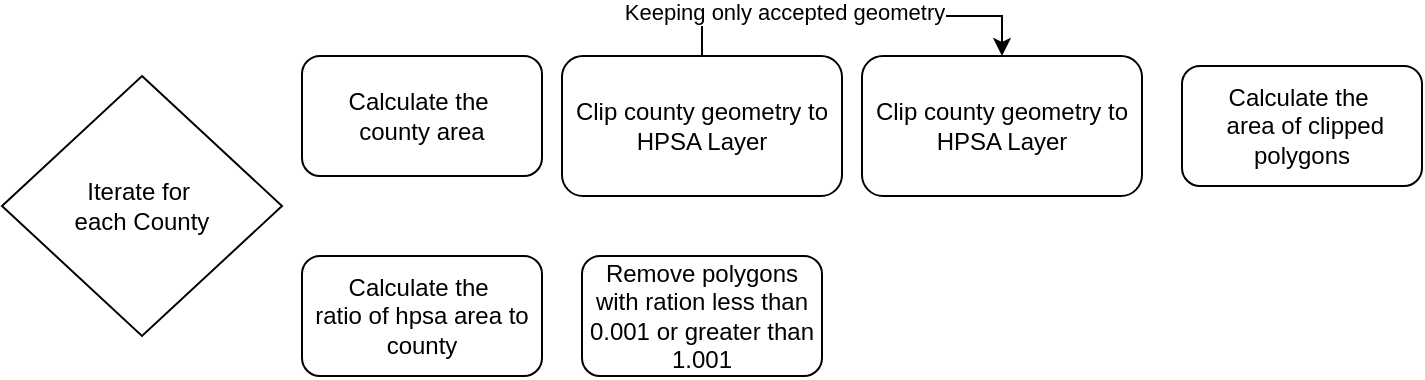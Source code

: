 <mxfile version="24.7.16">
  <diagram name="Page-1" id="rRAnHk6X2ZbRFvGK7BwC">
    <mxGraphModel dx="505" dy="496" grid="1" gridSize="10" guides="1" tooltips="1" connect="1" arrows="1" fold="1" page="1" pageScale="1" pageWidth="850" pageHeight="1100" math="0" shadow="0">
      <root>
        <mxCell id="0" />
        <mxCell id="1" parent="0" />
        <mxCell id="XxHGtYk1Bex2pzqUaoSB-2" value="Calculate the&amp;nbsp;&lt;br&gt;&lt;div&gt;&lt;span style=&quot;color: rgba(0, 0, 0, 0); font-family: monospace; font-size: 0px; text-align: start; text-wrap: nowrap; background-color: initial;&quot;&gt;%3CmxGraphModel%3E%3Croot%3E%3CmxCell%20id%3D%220%22%2F%3E%3CmxCell%20id%3D%221%22%20parent%3D%220%22%2F%3E%3CUserObject%20label%3D%22import%20numpy%20as%20np%26%2310%3BacceptedGeometries%3D%5B&#39;Polygon&#39;%2C&#39;MultiPolygon&#39;%2C&#39;GeometryCollection&#39;%5D%20%23sometimes%20the%20clip%20function%20provided%20a%20wierd%20output%20like%20point%20data%20or%20line%26%2310%3B%26%2310%3B%26%2310%3BnoHpsa%3D0%26%2310%3BfullCoverage%3D0%26%2310%3BpartialOne%3D0%26%2310%3Bseveral%3D0%26%2310%3B%26%2310%3B%26%2310%3B%23Process%20takes%20one%20county%20at%20the%20time%2C%20clips%20it%2C%20chooses%20only%20polygon%20related%20geometry%2C%20calculates%20area%20for%20regions%20that%20have%20the%20same%20FIPS%20as%20the%20county.%26%2310%3B%23Prior%20to%20assigning%20scores%2C%20we%20filter%20out%20regions%20that%20are%20very%20small%2C%20or%20those%20that%20a%20proportion%20highier%20than%20the%20county.%C2%A0%26%2310%3B%23%20and%20assign%20score%26%2310%3Bfor%20GEOID%20in%20counties%5B&#39;GEOID&#39;%5D.unique()%3A%26%2310%3B%C2%A0%20%C2%A0%20tcounty%20%3D%20counties.loc%5Bcounties%5B&#39;GEOID&#39;%5D%20%3D%3D%20GEOID%5D%26%2310%3B%C2%A0%20%C2%A0%20CountyArea%20%3D%20(tcounty%5B&#39;geometry&#39;%5D.area%2F%2010**6).values%5B0%5D%20%23square%20kilometers%C2%A0%26%2310%3B%C2%A0%20%C2%A0%20cfips%3Dtcounty%5B&#39;STATEFP&#39;%5D.values%5B0%5D%23State%20FIPS%20to%20filter%20HPSA%20regions%20to%20the%20same%20state%C2%A0%26%2310%3B%C2%A0%20%C2%A0%20%23counties%5B%26quot%3Barea%26quot%3B%5D%20%3D%20counties%5B&#39;geometry&#39;%5D.area%2F%2010**6%20%23square%20kilometers%26%2310%3B%C2%A0%20%C2%A0%C2%A0%26%2310%3B%C2%A0%20%C2%A0%20t%20%3D%20gpd.clip(hpsa%2Ctcounty)%26%2310%3B%C2%A0%20%C2%A0%20t%20%3D%20t.loc%5Bt.geometry.type.isin(acceptedGeometries)%5D.copy()%26%2310%3B%C2%A0%20%C2%A0%20t%3Dt%5B(t%5B&#39;PriStFips&#39;%5D%3D%3Dcfips)%5D%26%2310%3B%C2%A0%20%C2%A0%20t%5B&#39;area&#39;%5D%3Dt%5B&#39;geometry&#39;%5D.area%2F%2010**6%26%2310%3B%C2%A0%20%C2%A0%C2%A0%26%2310%3B%C2%A0%20%C2%A0%20%23%20Filter%20out%20polygons%20that%20are%20too%20small%20or%20too%20large%26%2310%3B%C2%A0%20%C2%A0%20t%5B&#39;hpsaArea&#39;%5D%20%3D%20(t%5B&#39;area&#39;%5D%20%2F%20CountyArea)%26%2310%3B%C2%A0%20%C2%A0%20t%20%3D%20t%5B(t%5B&#39;area&#39;%5D%20%26gt%3B0.001)%5D%26%2310%3B%C2%A0%20%C2%A0%20t%20%3D%20t%5B(t%5B&#39;hpsaArea&#39;%5D%20%26lt%3B1.001)%5D%26%2310%3B%C2%A0%20%C2%A0%20t%20%3D%20t%5B(t%5B&#39;hpsaArea&#39;%5D%20%26gt%3B0.001)%5D%26%2310%3B%C2%A0%20%C2%A0%20%C2%A0%20%C2%A0%20%C2%A0%C2%A0%26%2310%3B%C2%A0%20%C2%A0%20%23Loop%20that%20assigns%20values%C2%A0%20%C2%A0%26%2310%3B%C2%A0%20%C2%A0%20if%20len(t)%20%3D%3D%200%3A%20%23%20When%20there%20are%20no%20regions%2C%20assign%200%26%2310%3B%C2%A0%20%C2%A0%20%C2%A0%20%C2%A0%20counties.loc%5Bcounties%5B&#39;GEOID&#39;%5D%20%3D%3D%20GEOID%2C%20&#39;HpsScore&#39;%5D%20%3D%200%26%2310%3B%C2%A0%20%C2%A0%20%C2%A0%20%C2%A0%20noHpsa%3DnoHpsa%2B1%26%2310%3B%C2%A0%20%C2%A0%20elif%20len(t)%20%3D%3D%201%20and%20(t%5B&#39;area&#39;%5D%20%2F%20CountyArea).values%5B0%5D%20%26gt%3B0.97%3A%20%23%20When%20the%20length%20is%201%2C%20and%20the%20propotion%20of%20the%20county%20covered%20by%20the%20region%20is%20greater%20than%200.97%2C%20assign%20HPSA%20score%20to%20all%20county%26%2310%3B%C2%A0%20%C2%A0%20%C2%A0%20%C2%A0%20counties.loc%5Bcounties%5B&#39;GEOID&#39;%5D%20%3D%3D%20GEOID%2C%20&#39;HpsScore&#39;%5D%20%3D%20t%5B&#39;HpsScore&#39;%5D.values%5B0%5D%26%2310%3B%C2%A0%20%C2%A0%20%C2%A0%20%C2%A0%20fullCoverage%3DfullCoverage%2B1%26%2310%3B%C2%A0%20%C2%A0%20elif%20len(t)%20%3D%3D%201%20and%20(t%5B&#39;area&#39;%5D%20%2F%20CountyArea).values%5B0%5D%20%26lt%3B%200.97%3A%20%23%20When%20the%20length%20is%201%2C%20and%20the%20propotion%20of%20the%20county%20covered%20by%20the%20region%20is%20less%20than%200.97%2C%20weigh%20the%20HpsScore%20for%20county%20area%20covered%26%2310%3B%C2%A0%20%C2%A0%20%C2%A0%20%C2%A0%20weighted_score%20%3D%20(t%5B&#39;area&#39;%5D%20%2F%20CountyArea%20*%20t%5B&#39;HpsScore&#39;%5D).values%5B0%5D%26%2310%3B%C2%A0%20%C2%A0%20%C2%A0%20%C2%A0%20counties.loc%5Bcounties%5B&#39;GEOID&#39;%5D%20%3D%3D%20GEOID%2C%20&#39;HpsScore&#39;%5D%20%3D%20int(round(weighted_score))%23%20output%20in%20integer%26%2310%3B%C2%A0%20%C2%A0%20%C2%A0%20%C2%A0%20partialOne%3DpartialOne%2B1%26%2310%3B%C2%A0%20%C2%A0%20elif%20len(t)%20%26gt%3B%201%3A%26%2310%3B%C2%A0%20%C2%A0%20%C2%A0%20%C2%A0%20%23%20When%20the%20length%20is%20greater%20than%201%2C%20weigh%20the%20HpsScore%20for%20county%20area%20covered%20and%20sum%20it%20for%20all%20counties%26%2310%3B%C2%A0%20%C2%A0%20%C2%A0%20%C2%A0%20weighted_score_sum%20%3D%20((t%5B&#39;area&#39;%5D%20%2F%20CountyArea)%20*%20t%5B&#39;HpsScore&#39;%5D).sum()%26%2310%3B%C2%A0%20%C2%A0%20%C2%A0%20%C2%A0%20final_score%20%3D%20int(round(weighted_score_sum))%26%2310%3B%C2%A0%20%C2%A0%20%C2%A0%20%C2%A0%20counties.loc%5Bcounties%5B&#39;GEOID&#39;%5D%20%3D%3D%20GEOID%2C%20&#39;HpsScore&#39;%5D%20%3D%20min(final_score%2C%2023)%23set%20the%20max%20possible%20score%20as%2023%C2%A0%26%2310%3B%C2%A0%20%C2%A0%20%C2%A0%20%C2%A0%20several%3Dseveral%2B1%26%2310%3B%26%2310%3B%26%2310%3Bprint(&#39;Done%20Processing%20Data&#39;)%26%2310%3B%26%2310%3B%26%2310%3Bprint(f&#39;%20Counties%20with%20no%20HPSA%20%7BnoHpsa%7D&#39;)%26%2310%3Bprint(f&#39;%20Counties%20with%20full%20Coverage%20%7BfullCoverage%7D&#39;)%26%2310%3Bprint(f&#39;%20Counties%20with%20partial%20coverage%20%7BpartialOne%7D&#39;)%26%2310%3Bprint(f&#39;%20Counties%20with%20several%20regions%20%7Bseveral%7D&#39;)%26%2310%3B%26%2310%3B%26%2310%3Bprint(counties%5B&#39;HpsScore&#39;%5D.describe())%22%20link%3D%22import%20numpy%20as%20np%26%2310%3BacceptedGeometries%3D%5B&#39;Polygon&#39;%2C&#39;MultiPolygon&#39;%2C&#39;GeometryCollection&#39;%5D%20%23sometimes%20the%20clip%20function%20provided%20a%20wierd%20output%20like%20point%20data%20or%20line%26%2310%3B%26%2310%3B%26%2310%3BnoHpsa%3D0%26%2310%3BfullCoverage%3D0%26%2310%3BpartialOne%3D0%26%2310%3Bseveral%3D0%26%2310%3B%26%2310%3B%26%2310%3B%23Process%20takes%20one%20county%20at%20the%20time%2C%20clips%20it%2C%20chooses%20only%20polygon%20related%20geometry%2C%20calculates%20area%20for%20regions%20that%20have%20the%20same%20FIPS%20as%20the%20county.%26%2310%3B%23Prior%20to%20assigning%20scores%2C%20we%20filter%20out%20regions%20that%20are%20very%20small%2C%20or%20those%20that%20a%20proportion%20highier%20than%20the%20county.%C2%A0%26%2310%3B%23%20and%20assign%20score%26%2310%3Bfor%20GEOID%20in%20counties%5B&#39;GEOID&#39;%5D.unique()%3A%26%2310%3B%C2%A0%20%C2%A0%20tcounty%20%3D%20counties.loc%5Bcounties%5B&#39;GEOID&#39;%5D%20%3D%3D%20GEOID%5D%26%2310%3B%C2%A0%20%C2%A0%20CountyArea%20%3D%20(tcounty%5B&#39;geometry&#39;%5D.area%2F%2010**6).values%5B0%5D%20%23square%20kilometers%C2%A0%26%2310%3B%C2%A0%20%C2%A0%20cfips%3Dtcounty%5B&#39;STATEFP&#39;%5D.values%5B0%5D%23State%20FIPS%20to%20filter%20HPSA%20regions%20to%20the%20same%20state%C2%A0%26%2310%3B%C2%A0%20%C2%A0%20%23counties%5B%26quot%3Barea%26quot%3B%5D%20%3D%20counties%5B&#39;geometry&#39;%5D.area%2F%2010**6%20%23square%20kilometers%26%2310%3B%C2%A0%20%C2%A0%C2%A0%26%2310%3B%C2%A0%20%C2%A0%20t%20%3D%20gpd.clip(hpsa%2Ctcounty)%26%2310%3B%C2%A0%20%C2%A0%20t%20%3D%20t.loc%5Bt.geometry.type.isin(acceptedGeometries)%5D.copy()%26%2310%3B%C2%A0%20%C2%A0%20t%3Dt%5B(t%5B&#39;PriStFips&#39;%5D%3D%3Dcfips)%5D%26%2310%3B%C2%A0%20%C2%A0%20t%5B&#39;area&#39;%5D%3Dt%5B&#39;geometry&#39;%5D.area%2F%2010**6%26%2310%3B%C2%A0%20%C2%A0%C2%A0%26%2310%3B%C2%A0%20%C2%A0%20%23%20Filter%20out%20polygons%20that%20are%20too%20small%20or%20too%20large%26%2310%3B%C2%A0%20%C2%A0%20t%5B&#39;hpsaArea&#39;%5D%20%3D%20(t%5B&#39;area&#39;%5D%20%2F%20CountyArea)%26%2310%3B%C2%A0%20%C2%A0%20t%20%3D%20t%5B(t%5B&#39;area&#39;%5D%20%26gt%3B0.001)%5D%26%2310%3B%C2%A0%20%C2%A0%20t%20%3D%20t%5B(t%5B&#39;hpsaArea&#39;%5D%20%26lt%3B1.001)%5D%26%2310%3B%C2%A0%20%C2%A0%20t%20%3D%20t%5B(t%5B&#39;hpsaArea&#39;%5D%20%26gt%3B0.001)%5D%26%2310%3B%C2%A0%20%C2%A0%20%C2%A0%20%C2%A0%20%C2%A0%C2%A0%26%2310%3B%C2%A0%20%C2%A0%20%23Loop%20that%20assigns%20values%C2%A0%20%C2%A0%26%2310%3B%C2%A0%20%C2%A0%20if%20len(t)%20%3D%3D%200%3A%20%23%20When%20there%20are%20no%20regions%2C%20assign%200%26%2310%3B%C2%A0%20%C2%A0%20%C2%A0%20%C2%A0%20counties.loc%5Bcounties%5B&#39;GEOID&#39;%5D%20%3D%3D%20GEOID%2C%20&#39;HpsScore&#39;%5D%20%3D%200%26%2310%3B%C2%A0%20%C2%A0%20%C2%A0%20%C2%A0%20noHpsa%3DnoHpsa%2B1%26%2310%3B%C2%A0%20%C2%A0%20elif%20len(t)%20%3D%3D%201%20and%20(t%5B&#39;area&#39;%5D%20%2F%20CountyArea).values%5B0%5D%20%26gt%3B0.97%3A%20%23%20When%20the%20length%20is%201%2C%20and%20the%20propotion%20of%20the%20county%20covered%20by%20the%20region%20is%20greater%20than%200.97%2C%20assign%20HPSA%20score%20to%20all%20county%26%2310%3B%C2%A0%20%C2%A0%20%C2%A0%20%C2%A0%20counties.loc%5Bcounties%5B&#39;GEOID&#39;%5D%20%3D%3D%20GEOID%2C%20&#39;HpsScore&#39;%5D%20%3D%20t%5B&#39;HpsScore&#39;%5D.values%5B0%5D%26%2310%3B%C2%A0%20%C2%A0%20%C2%A0%20%C2%A0%20fullCoverage%3DfullCoverage%2B1%26%2310%3B%C2%A0%20%C2%A0%20elif%20len(t)%20%3D%3D%201%20and%20(t%5B&#39;area&#39;%5D%20%2F%20CountyArea).values%5B0%5D%20%26lt%3B%200.97%3A%20%23%20When%20the%20length%20is%201%2C%20and%20the%20propotion%20of%20the%20county%20covered%20by%20the%20region%20is%20less%20than%200.97%2C%20weigh%20the%20HpsScore%20for%20county%20area%20covered%26%2310%3B%C2%A0%20%C2%A0%20%C2%A0%20%C2%A0%20weighted_score%20%3D%20(t%5B&#39;area&#39;%5D%20%2F%20CountyArea%20*%20t%5B&#39;HpsScore&#39;%5D).values%5B0%5D%26%2310%3B%C2%A0%20%C2%A0%20%C2%A0%20%C2%A0%20counties.loc%5Bcounties%5B&#39;GEOID&#39;%5D%20%3D%3D%20GEOID%2C%20&#39;HpsScore&#39;%5D%20%3D%20int(round(weighted_score))%23%20output%20in%20integer%26%2310%3B%C2%A0%20%C2%A0%20%C2%A0%20%C2%A0%20partialOne%3DpartialOne%2B1%26%2310%3B%C2%A0%20%C2%A0%20elif%20len(t)%20%26gt%3B%201%3A%26%2310%3B%C2%A0%20%C2%A0%20%C2%A0%20%C2%A0%20%23%20When%20the%20length%20is%20greater%20than%201%2C%20weigh%20the%20HpsScore%20for%20county%20area%20covered%20and%20sum%20it%20for%20all%20counties%26%2310%3B%C2%A0%20%C2%A0%20%C2%A0%20%C2%A0%20weighted_score_sum%20%3D%20((t%5B&#39;area&#39;%5D%20%2F%20CountyArea)%20*%20t%5B&#39;HpsScore&#39;%5D).sum()%26%2310%3B%C2%A0%20%C2%A0%20%C2%A0%20%C2%A0%20final_score%20%3D%20int(round(weighted_score_sum))%26%2310%3B%C2%A0%20%C2%A0%20%C2%A0%20%C2%A0%20counties.loc%5Bcounties%5B&#39;GEOID&#39;%5D%20%3D%3D%20GEOID%2C%20&#39;HpsScore&#39;%5D%20%3D%20min(final_score%2C%2023)%23set%20the%20max%20possible%20score%20as%2023%C2%A0%26%2310%3B%C2%A0%20%C2%A0%20%C2%A0%20%C2%A0%20several%3Dseveral%2B1%26%2310%3B%26%2310%3B%26%2310%3Bprint(&#39;Done%20Processing%20Data&#39;)%26%2310%3B%26%2310%3B%26%2310%3Bprint(f&#39;%20Counties%20with%20no%20HPSA%20%7BnoHpsa%7D&#39;)%26%2310%3Bprint(f&#39;%20Counties%20with%20full%20Coverage%20%7BfullCoverage%7D&#39;)%26%2310%3Bprint(f&#39;%20Counties%20with%20partial%20coverage%20%7BpartialOne%7D&#39;)%26%2310%3Bprint(f&#39;%20Counties%20with%20several%20regions%20%7Bseveral%7D&#39;)%26%2310%3B%26%2310%3B%26%2310%3Bprint(counties%5B&#39;HpsScore&#39;%5D.describe())%22%20id%3D%222%22%3E%3CmxCell%20style%3D%22text%3BwhiteSpace%3Dwrap%3B%22%20vertex%3D%221%22%20parent%3D%221%22%3E%3CmxGeometry%20x%3D%2210%22%20y%3D%2270%22%20width%3D%22560%22%20height%3D%221020%22%20as%3D%22geometry%22%2F%3E%3C%2FmxCell%3E%3C%2FUserObject%3E%3C%2Froot%3E%3C%2FmxGraphModel%3E&lt;/span&gt;county area&lt;/div&gt;" style="rounded=1;whiteSpace=wrap;html=1;" vertex="1" parent="1">
          <mxGeometry x="190" y="570" width="120" height="60" as="geometry" />
        </mxCell>
        <mxCell id="XxHGtYk1Bex2pzqUaoSB-3" value="Iterate for&amp;nbsp;&lt;div&gt;each County&lt;/div&gt;" style="rhombus;whiteSpace=wrap;html=1;" vertex="1" parent="1">
          <mxGeometry x="40" y="580" width="140" height="130" as="geometry" />
        </mxCell>
        <mxCell id="XxHGtYk1Bex2pzqUaoSB-6" style="edgeStyle=orthogonalEdgeStyle;rounded=0;orthogonalLoop=1;jettySize=auto;html=1;exitX=0.5;exitY=0;exitDx=0;exitDy=0;entryX=0.5;entryY=0;entryDx=0;entryDy=0;" edge="1" parent="1" source="XxHGtYk1Bex2pzqUaoSB-4" target="XxHGtYk1Bex2pzqUaoSB-5">
          <mxGeometry relative="1" as="geometry" />
        </mxCell>
        <mxCell id="XxHGtYk1Bex2pzqUaoSB-7" value="Keeping only accepted geometry" style="edgeLabel;html=1;align=center;verticalAlign=middle;resizable=0;points=[];" vertex="1" connectable="0" parent="XxHGtYk1Bex2pzqUaoSB-6">
          <mxGeometry x="-0.358" y="2" relative="1" as="geometry">
            <mxPoint as="offset" />
          </mxGeometry>
        </mxCell>
        <mxCell id="XxHGtYk1Bex2pzqUaoSB-4" value="Clip county geometry to HPSA Layer" style="rounded=1;whiteSpace=wrap;html=1;" vertex="1" parent="1">
          <mxGeometry x="320" y="570" width="140" height="70" as="geometry" />
        </mxCell>
        <mxCell id="XxHGtYk1Bex2pzqUaoSB-5" value="Clip county geometry to HPSA Layer" style="rounded=1;whiteSpace=wrap;html=1;" vertex="1" parent="1">
          <mxGeometry x="470" y="570" width="140" height="70" as="geometry" />
        </mxCell>
        <mxCell id="XxHGtYk1Bex2pzqUaoSB-8" value="Calculate the&amp;nbsp;&lt;br&gt;&lt;div&gt;&lt;span style=&quot;color: rgba(0, 0, 0, 0); font-family: monospace; font-size: 0px; text-align: start; text-wrap: nowrap; background-color: initial;&quot;&gt;%3CmxGraphModel%3E%3Croot%3E%3CmxCell%20id%3D%220%22%2F%3E%3CmxCell%20id%3D%221%22%20parent%3D%220%22%2F%3E%3CUserObject%20label%3D%22import%20numpy%20as%20np%26%2310%3BacceptedGeometries%3D%5B&#39;Polygon&#39;%2C&#39;MultiPolygon&#39;%2C&#39;GeometryCollection&#39;%5D%20%23sometimes%20the%20clip%20function%20provided%20a%20wierd%20output%20like%20point%20data%20or%20line%26%2310%3B%26%2310%3B%26%2310%3BnoHpsa%3D0%26%2310%3BfullCoverage%3D0%26%2310%3BpartialOne%3D0%26%2310%3Bseveral%3D0%26%2310%3B%26%2310%3B%26%2310%3B%23Process%20takes%20one%20county%20at%20the%20time%2C%20clips%20it%2C%20chooses%20only%20polygon%20related%20geometry%2C%20calculates%20area%20for%20regions%20that%20have%20the%20same%20FIPS%20as%20the%20county.%26%2310%3B%23Prior%20to%20assigning%20scores%2C%20we%20filter%20out%20regions%20that%20are%20very%20small%2C%20or%20those%20that%20a%20proportion%20highier%20than%20the%20county.%C2%A0%26%2310%3B%23%20and%20assign%20score%26%2310%3Bfor%20GEOID%20in%20counties%5B&#39;GEOID&#39;%5D.unique()%3A%26%2310%3B%C2%A0%20%C2%A0%20tcounty%20%3D%20counties.loc%5Bcounties%5B&#39;GEOID&#39;%5D%20%3D%3D%20GEOID%5D%26%2310%3B%C2%A0%20%C2%A0%20CountyArea%20%3D%20(tcounty%5B&#39;geometry&#39;%5D.area%2F%2010**6).values%5B0%5D%20%23square%20kilometers%C2%A0%26%2310%3B%C2%A0%20%C2%A0%20cfips%3Dtcounty%5B&#39;STATEFP&#39;%5D.values%5B0%5D%23State%20FIPS%20to%20filter%20HPSA%20regions%20to%20the%20same%20state%C2%A0%26%2310%3B%C2%A0%20%C2%A0%20%23counties%5B%26quot%3Barea%26quot%3B%5D%20%3D%20counties%5B&#39;geometry&#39;%5D.area%2F%2010**6%20%23square%20kilometers%26%2310%3B%C2%A0%20%C2%A0%C2%A0%26%2310%3B%C2%A0%20%C2%A0%20t%20%3D%20gpd.clip(hpsa%2Ctcounty)%26%2310%3B%C2%A0%20%C2%A0%20t%20%3D%20t.loc%5Bt.geometry.type.isin(acceptedGeometries)%5D.copy()%26%2310%3B%C2%A0%20%C2%A0%20t%3Dt%5B(t%5B&#39;PriStFips&#39;%5D%3D%3Dcfips)%5D%26%2310%3B%C2%A0%20%C2%A0%20t%5B&#39;area&#39;%5D%3Dt%5B&#39;geometry&#39;%5D.area%2F%2010**6%26%2310%3B%C2%A0%20%C2%A0%C2%A0%26%2310%3B%C2%A0%20%C2%A0%20%23%20Filter%20out%20polygons%20that%20are%20too%20small%20or%20too%20large%26%2310%3B%C2%A0%20%C2%A0%20t%5B&#39;hpsaArea&#39;%5D%20%3D%20(t%5B&#39;area&#39;%5D%20%2F%20CountyArea)%26%2310%3B%C2%A0%20%C2%A0%20t%20%3D%20t%5B(t%5B&#39;area&#39;%5D%20%26gt%3B0.001)%5D%26%2310%3B%C2%A0%20%C2%A0%20t%20%3D%20t%5B(t%5B&#39;hpsaArea&#39;%5D%20%26lt%3B1.001)%5D%26%2310%3B%C2%A0%20%C2%A0%20t%20%3D%20t%5B(t%5B&#39;hpsaArea&#39;%5D%20%26gt%3B0.001)%5D%26%2310%3B%C2%A0%20%C2%A0%20%C2%A0%20%C2%A0%20%C2%A0%C2%A0%26%2310%3B%C2%A0%20%C2%A0%20%23Loop%20that%20assigns%20values%C2%A0%20%C2%A0%26%2310%3B%C2%A0%20%C2%A0%20if%20len(t)%20%3D%3D%200%3A%20%23%20When%20there%20are%20no%20regions%2C%20assign%200%26%2310%3B%C2%A0%20%C2%A0%20%C2%A0%20%C2%A0%20counties.loc%5Bcounties%5B&#39;GEOID&#39;%5D%20%3D%3D%20GEOID%2C%20&#39;HpsScore&#39;%5D%20%3D%200%26%2310%3B%C2%A0%20%C2%A0%20%C2%A0%20%C2%A0%20noHpsa%3DnoHpsa%2B1%26%2310%3B%C2%A0%20%C2%A0%20elif%20len(t)%20%3D%3D%201%20and%20(t%5B&#39;area&#39;%5D%20%2F%20CountyArea).values%5B0%5D%20%26gt%3B0.97%3A%20%23%20When%20the%20length%20is%201%2C%20and%20the%20propotion%20of%20the%20county%20covered%20by%20the%20region%20is%20greater%20than%200.97%2C%20assign%20HPSA%20score%20to%20all%20county%26%2310%3B%C2%A0%20%C2%A0%20%C2%A0%20%C2%A0%20counties.loc%5Bcounties%5B&#39;GEOID&#39;%5D%20%3D%3D%20GEOID%2C%20&#39;HpsScore&#39;%5D%20%3D%20t%5B&#39;HpsScore&#39;%5D.values%5B0%5D%26%2310%3B%C2%A0%20%C2%A0%20%C2%A0%20%C2%A0%20fullCoverage%3DfullCoverage%2B1%26%2310%3B%C2%A0%20%C2%A0%20elif%20len(t)%20%3D%3D%201%20and%20(t%5B&#39;area&#39;%5D%20%2F%20CountyArea).values%5B0%5D%20%26lt%3B%200.97%3A%20%23%20When%20the%20length%20is%201%2C%20and%20the%20propotion%20of%20the%20county%20covered%20by%20the%20region%20is%20less%20than%200.97%2C%20weigh%20the%20HpsScore%20for%20county%20area%20covered%26%2310%3B%C2%A0%20%C2%A0%20%C2%A0%20%C2%A0%20weighted_score%20%3D%20(t%5B&#39;area&#39;%5D%20%2F%20CountyArea%20*%20t%5B&#39;HpsScore&#39;%5D).values%5B0%5D%26%2310%3B%C2%A0%20%C2%A0%20%C2%A0%20%C2%A0%20counties.loc%5Bcounties%5B&#39;GEOID&#39;%5D%20%3D%3D%20GEOID%2C%20&#39;HpsScore&#39;%5D%20%3D%20int(round(weighted_score))%23%20output%20in%20integer%26%2310%3B%C2%A0%20%C2%A0%20%C2%A0%20%C2%A0%20partialOne%3DpartialOne%2B1%26%2310%3B%C2%A0%20%C2%A0%20elif%20len(t)%20%26gt%3B%201%3A%26%2310%3B%C2%A0%20%C2%A0%20%C2%A0%20%C2%A0%20%23%20When%20the%20length%20is%20greater%20than%201%2C%20weigh%20the%20HpsScore%20for%20county%20area%20covered%20and%20sum%20it%20for%20all%20counties%26%2310%3B%C2%A0%20%C2%A0%20%C2%A0%20%C2%A0%20weighted_score_sum%20%3D%20((t%5B&#39;area&#39;%5D%20%2F%20CountyArea)%20*%20t%5B&#39;HpsScore&#39;%5D).sum()%26%2310%3B%C2%A0%20%C2%A0%20%C2%A0%20%C2%A0%20final_score%20%3D%20int(round(weighted_score_sum))%26%2310%3B%C2%A0%20%C2%A0%20%C2%A0%20%C2%A0%20counties.loc%5Bcounties%5B&#39;GEOID&#39;%5D%20%3D%3D%20GEOID%2C%20&#39;HpsScore&#39;%5D%20%3D%20min(final_score%2C%2023)%23set%20the%20max%20possible%20score%20as%2023%C2%A0%26%2310%3B%C2%A0%20%C2%A0%20%C2%A0%20%C2%A0%20several%3Dseveral%2B1%26%2310%3B%26%2310%3B%26%2310%3Bprint(&#39;Done%20Processing%20Data&#39;)%26%2310%3B%26%2310%3B%26%2310%3Bprint(f&#39;%20Counties%20with%20no%20HPSA%20%7BnoHpsa%7D&#39;)%26%2310%3Bprint(f&#39;%20Counties%20with%20full%20Coverage%20%7BfullCoverage%7D&#39;)%26%2310%3Bprint(f&#39;%20Counties%20with%20partial%20coverage%20%7BpartialOne%7D&#39;)%26%2310%3Bprint(f&#39;%20Counties%20with%20several%20regions%20%7Bseveral%7D&#39;)%26%2310%3B%26%2310%3B%26%2310%3Bprint(counties%5B&#39;HpsScore&#39;%5D.describe())%22%20link%3D%22import%20numpy%20as%20np%26%2310%3BacceptedGeometries%3D%5B&#39;Polygon&#39;%2C&#39;MultiPolygon&#39;%2C&#39;GeometryCollection&#39;%5D%20%23sometimes%20the%20clip%20function%20provided%20a%20wierd%20output%20like%20point%20data%20or%20line%26%2310%3B%26%2310%3B%26%2310%3BnoHpsa%3D0%26%2310%3BfullCoverage%3D0%26%2310%3BpartialOne%3D0%26%2310%3Bseveral%3D0%26%2310%3B%26%2310%3B%26%2310%3B%23Process%20takes%20one%20county%20at%20the%20time%2C%20clips%20it%2C%20chooses%20only%20polygon%20related%20geometry%2C%20calculates%20area%20for%20regions%20that%20have%20the%20same%20FIPS%20as%20the%20county.%26%2310%3B%23Prior%20to%20assigning%20scores%2C%20we%20filter%20out%20regions%20that%20are%20very%20small%2C%20or%20those%20that%20a%20proportion%20highier%20than%20the%20county.%C2%A0%26%2310%3B%23%20and%20assign%20score%26%2310%3Bfor%20GEOID%20in%20counties%5B&#39;GEOID&#39;%5D.unique()%3A%26%2310%3B%C2%A0%20%C2%A0%20tcounty%20%3D%20counties.loc%5Bcounties%5B&#39;GEOID&#39;%5D%20%3D%3D%20GEOID%5D%26%2310%3B%C2%A0%20%C2%A0%20CountyArea%20%3D%20(tcounty%5B&#39;geometry&#39;%5D.area%2F%2010**6).values%5B0%5D%20%23square%20kilometers%C2%A0%26%2310%3B%C2%A0%20%C2%A0%20cfips%3Dtcounty%5B&#39;STATEFP&#39;%5D.values%5B0%5D%23State%20FIPS%20to%20filter%20HPSA%20regions%20to%20the%20same%20state%C2%A0%26%2310%3B%C2%A0%20%C2%A0%20%23counties%5B%26quot%3Barea%26quot%3B%5D%20%3D%20counties%5B&#39;geometry&#39;%5D.area%2F%2010**6%20%23square%20kilometers%26%2310%3B%C2%A0%20%C2%A0%C2%A0%26%2310%3B%C2%A0%20%C2%A0%20t%20%3D%20gpd.clip(hpsa%2Ctcounty)%26%2310%3B%C2%A0%20%C2%A0%20t%20%3D%20t.loc%5Bt.geometry.type.isin(acceptedGeometries)%5D.copy()%26%2310%3B%C2%A0%20%C2%A0%20t%3Dt%5B(t%5B&#39;PriStFips&#39;%5D%3D%3Dcfips)%5D%26%2310%3B%C2%A0%20%C2%A0%20t%5B&#39;area&#39;%5D%3Dt%5B&#39;geometry&#39;%5D.area%2F%2010**6%26%2310%3B%C2%A0%20%C2%A0%C2%A0%26%2310%3B%C2%A0%20%C2%A0%20%23%20Filter%20out%20polygons%20that%20are%20too%20small%20or%20too%20large%26%2310%3B%C2%A0%20%C2%A0%20t%5B&#39;hpsaArea&#39;%5D%20%3D%20(t%5B&#39;area&#39;%5D%20%2F%20CountyArea)%26%2310%3B%C2%A0%20%C2%A0%20t%20%3D%20t%5B(t%5B&#39;area&#39;%5D%20%26gt%3B0.001)%5D%26%2310%3B%C2%A0%20%C2%A0%20t%20%3D%20t%5B(t%5B&#39;hpsaArea&#39;%5D%20%26lt%3B1.001)%5D%26%2310%3B%C2%A0%20%C2%A0%20t%20%3D%20t%5B(t%5B&#39;hpsaArea&#39;%5D%20%26gt%3B0.001)%5D%26%2310%3B%C2%A0%20%C2%A0%20%C2%A0%20%C2%A0%20%C2%A0%C2%A0%26%2310%3B%C2%A0%20%C2%A0%20%23Loop%20that%20assigns%20values%C2%A0%20%C2%A0%26%2310%3B%C2%A0%20%C2%A0%20if%20len(t)%20%3D%3D%200%3A%20%23%20When%20there%20are%20no%20regions%2C%20assign%200%26%2310%3B%C2%A0%20%C2%A0%20%C2%A0%20%C2%A0%20counties.loc%5Bcounties%5B&#39;GEOID&#39;%5D%20%3D%3D%20GEOID%2C%20&#39;HpsScore&#39;%5D%20%3D%200%26%2310%3B%C2%A0%20%C2%A0%20%C2%A0%20%C2%A0%20noHpsa%3DnoHpsa%2B1%26%2310%3B%C2%A0%20%C2%A0%20elif%20len(t)%20%3D%3D%201%20and%20(t%5B&#39;area&#39;%5D%20%2F%20CountyArea).values%5B0%5D%20%26gt%3B0.97%3A%20%23%20When%20the%20length%20is%201%2C%20and%20the%20propotion%20of%20the%20county%20covered%20by%20the%20region%20is%20greater%20than%200.97%2C%20assign%20HPSA%20score%20to%20all%20county%26%2310%3B%C2%A0%20%C2%A0%20%C2%A0%20%C2%A0%20counties.loc%5Bcounties%5B&#39;GEOID&#39;%5D%20%3D%3D%20GEOID%2C%20&#39;HpsScore&#39;%5D%20%3D%20t%5B&#39;HpsScore&#39;%5D.values%5B0%5D%26%2310%3B%C2%A0%20%C2%A0%20%C2%A0%20%C2%A0%20fullCoverage%3DfullCoverage%2B1%26%2310%3B%C2%A0%20%C2%A0%20elif%20len(t)%20%3D%3D%201%20and%20(t%5B&#39;area&#39;%5D%20%2F%20CountyArea).values%5B0%5D%20%26lt%3B%200.97%3A%20%23%20When%20the%20length%20is%201%2C%20and%20the%20propotion%20of%20the%20county%20covered%20by%20the%20region%20is%20less%20than%200.97%2C%20weigh%20the%20HpsScore%20for%20county%20area%20covered%26%2310%3B%C2%A0%20%C2%A0%20%C2%A0%20%C2%A0%20weighted_score%20%3D%20(t%5B&#39;area&#39;%5D%20%2F%20CountyArea%20*%20t%5B&#39;HpsScore&#39;%5D).values%5B0%5D%26%2310%3B%C2%A0%20%C2%A0%20%C2%A0%20%C2%A0%20counties.loc%5Bcounties%5B&#39;GEOID&#39;%5D%20%3D%3D%20GEOID%2C%20&#39;HpsScore&#39;%5D%20%3D%20int(round(weighted_score))%23%20output%20in%20integer%26%2310%3B%C2%A0%20%C2%A0%20%C2%A0%20%C2%A0%20partialOne%3DpartialOne%2B1%26%2310%3B%C2%A0%20%C2%A0%20elif%20len(t)%20%26gt%3B%201%3A%26%2310%3B%C2%A0%20%C2%A0%20%C2%A0%20%C2%A0%20%23%20When%20the%20length%20is%20greater%20than%201%2C%20weigh%20the%20HpsScore%20for%20county%20area%20covered%20and%20sum%20it%20for%20all%20counties%26%2310%3B%C2%A0%20%C2%A0%20%C2%A0%20%C2%A0%20weighted_score_sum%20%3D%20((t%5B&#39;area&#39;%5D%20%2F%20CountyArea)%20*%20t%5B&#39;HpsScore&#39;%5D).sum()%26%2310%3B%C2%A0%20%C2%A0%20%C2%A0%20%C2%A0%20final_score%20%3D%20int(round(weighted_score_sum))%26%2310%3B%C2%A0%20%C2%A0%20%C2%A0%20%C2%A0%20counties.loc%5Bcounties%5B&#39;GEOID&#39;%5D%20%3D%3D%20GEOID%2C%20&#39;HpsScore&#39;%5D%20%3D%20min(final_score%2C%2023)%23set%20the%20max%20possible%20score%20as%2023%C2%A0%26%2310%3B%C2%A0%20%C2%A0%20%C2%A0%20%C2%A0%20several%3Dseveral%2B1%26%2310%3B%26%2310%3B%26%2310%3Bprint(&#39;Done%20Processing%20Data&#39;)%26%2310%3B%26%2310%3B%26%2310%3Bprint(f&#39;%20Counties%20with%20no%20HPSA%20%7BnoHpsa%7D&#39;)%26%2310%3Bprint(f&#39;%20Counties%20with%20full%20Coverage%20%7BfullCoverage%7D&#39;)%26%2310%3Bprint(f&#39;%20Counties%20with%20partial%20coverage%20%7BpartialOne%7D&#39;)%26%2310%3Bprint(f&#39;%20Counties%20with%20several%20regions%20%7Bseveral%7D&#39;)%26%2310%3B%26%2310%3B%26%2310%3Bprint(counties%5B&#39;HpsScore&#39;%5D.describe())%22%20id%3D%222%22%3E%3CmxCell%20style%3D%22text%3BwhiteSpace%3Dwrap%3B%22%20vertex%3D%221%22%20parent%3D%221%22%3E%3CmxGeometry%20x%3D%2210%22%20y%3D%2270%22%20width%3D%22560%22%20height%3D%221020%22%20as%3D%22geometry%22%2F%3E%3C%2FmxCell%3E%3C%2FUserObject%3E%3C%2Froot%3E%3C%2FmxGraphModel%p&lt;/span&gt;&amp;nbsp;area of clipped polygons&lt;/div&gt;" style="rounded=1;whiteSpace=wrap;html=1;" vertex="1" parent="1">
          <mxGeometry x="630" y="575" width="120" height="60" as="geometry" />
        </mxCell>
        <mxCell id="XxHGtYk1Bex2pzqUaoSB-9" value="Remove polygons with ration less than 0.001 or greater than 1.001" style="rounded=1;whiteSpace=wrap;html=1;" vertex="1" parent="1">
          <mxGeometry x="330" y="670" width="120" height="60" as="geometry" />
        </mxCell>
        <mxCell id="XxHGtYk1Bex2pzqUaoSB-10" value="Calculate the&amp;nbsp;&lt;br&gt;&lt;div&gt;&lt;span style=&quot;color: rgba(0, 0, 0, 0); font-family: monospace; font-size: 0px; text-align: start; text-wrap: nowrap; background-color: initial;&quot;&gt;%3CmxGraphModel%3E%3Croot%3E%3CmxCell%20id%3D%220%22%2F%3E%3CmxCell%20id%3D%221%22%20parent%3D%220%22%2F%3E%3CUserObject%20label%3D%22import%20numpy%20as%20np%26%2310%3BacceptedGeometries%3D%5B&#39;Polygon&#39;%2C&#39;MultiPolygon&#39;%2C&#39;GeometryCollection&#39;%5D%20%23sometimes%20the%20clip%20function%20provided%20a%20wierd%20output%20like%20point%20data%20or%20line%26%2310%3B%26%2310%3B%26%2310%3BnoHpsa%3D0%26%2310%3BfullCoverage%3D0%26%2310%3BpartialOne%3D0%26%2310%3Bseveral%3D0%26%2310%3B%26%2310%3B%26%2310%3B%23Process%20takes%20one%20county%20at%20the%20time%2C%20clips%20it%2C%20chooses%20only%20polygon%20related%20geometry%2C%20calculates%20area%20for%20regions%20that%20have%20the%20same%20FIPS%20as%20the%20county.%26%2310%3B%23Prior%20to%20assigning%20scores%2C%20we%20filter%20out%20regions%20that%20are%20very%20small%2C%20or%20those%20that%20a%20proportion%20highier%20than%20the%20county.%C2%A0%26%2310%3B%23%20and%20assign%20score%26%2310%3Bfor%20GEOID%20in%20counties%5B&#39;GEOID&#39;%5D.unique()%3A%26%2310%3B%C2%A0%20%C2%A0%20tcounty%20%3D%20counties.loc%5Bcounties%5B&#39;GEOID&#39;%5D%20%3D%3D%20GEOID%5D%26%2310%3B%C2%A0%20%C2%A0%20CountyArea%20%3D%20(tcounty%5B&#39;geometry&#39;%5D.area%2F%2010**6).values%5B0%5D%20%23square%20kilometers%C2%A0%26%2310%3B%C2%A0%20%C2%A0%20cfips%3Dtcounty%5B&#39;STATEFP&#39;%5D.values%5B0%5D%23State%20FIPS%20to%20filter%20HPSA%20regions%20to%20the%20same%20state%C2%A0%26%2310%3B%C2%A0%20%C2%A0%20%23counties%5B%26quot%3Barea%26quot%3B%5D%20%3D%20counties%5B&#39;geometry&#39;%5D.area%2F%2010**6%20%23square%20kilometers%26%2310%3B%C2%A0%20%C2%A0%C2%A0%26%2310%3B%C2%A0%20%C2%A0%20t%20%3D%20gpd.clip(hpsa%2Ctcounty)%26%2310%3B%C2%A0%20%C2%A0%20t%20%3D%20t.loc%5Bt.geometry.type.isin(acceptedGeometries)%5D.copy()%26%2310%3B%C2%A0%20%C2%A0%20t%3Dt%5B(t%5B&#39;PriStFips&#39;%5D%3D%3Dcfips)%5D%26%2310%3B%C2%A0%20%C2%A0%20t%5B&#39;area&#39;%5D%3Dt%5B&#39;geometry&#39;%5D.area%2F%2010**6%26%2310%3B%C2%A0%20%C2%A0%C2%A0%26%2310%3B%C2%A0%20%C2%A0%20%23%20Filter%20out%20polygons%20that%20are%20too%20small%20or%20too%20large%26%2310%3B%C2%A0%20%C2%A0%20t%5B&#39;hpsaArea&#39;%5D%20%3D%20(t%5B&#39;area&#39;%5D%20%2F%20CountyArea)%26%2310%3B%C2%A0%20%C2%A0%20t%20%3D%20t%5B(t%5B&#39;area&#39;%5D%20%26gt%3B0.001)%5D%26%2310%3B%C2%A0%20%C2%A0%20t%20%3D%20t%5B(t%5B&#39;hpsaArea&#39;%5D%20%26lt%3B1.001)%5D%26%2310%3B%C2%A0%20%C2%A0%20t%20%3D%20t%5B(t%5B&#39;hpsaArea&#39;%5D%20%26gt%3B0.001)%5D%26%2310%3B%C2%A0%20%C2%A0%20%C2%A0%20%C2%A0%20%C2%A0%C2%A0%26%2310%3B%C2%A0%20%C2%A0%20%23Loop%20that%20assigns%20values%C2%A0%20%C2%A0%26%2310%3B%C2%A0%20%C2%A0%20if%20len(t)%20%3D%3D%200%3A%20%23%20When%20there%20are%20no%20regions%2C%20assign%200%26%2310%3B%C2%A0%20%C2%A0%20%C2%A0%20%C2%A0%20counties.loc%5Bcounties%5B&#39;GEOID&#39;%5D%20%3D%3D%20GEOID%2C%20&#39;HpsScore&#39;%5D%20%3D%200%26%2310%3B%C2%A0%20%C2%A0%20%C2%A0%20%C2%A0%20noHpsa%3DnoHpsa%2B1%26%2310%3B%C2%A0%20%C2%A0%20elif%20len(t)%20%3D%3D%201%20and%20(t%5B&#39;area&#39;%5D%20%2F%20CountyArea).values%5B0%5D%20%26gt%3B0.97%3A%20%23%20When%20the%20length%20is%201%2C%20and%20the%20propotion%20of%20the%20county%20covered%20by%20the%20region%20is%20greater%20than%200.97%2C%20assign%20HPSA%20score%20to%20all%20county%26%2310%3B%C2%A0%20%C2%A0%20%C2%A0%20%C2%A0%20counties.loc%5Bcounties%5B&#39;GEOID&#39;%5D%20%3D%3D%20GEOID%2C%20&#39;HpsScore&#39;%5D%20%3D%20t%5B&#39;HpsScore&#39;%5D.values%5B0%5D%26%2310%3B%C2%A0%20%C2%A0%20%C2%A0%20%C2%A0%20fullCoverage%3DfullCoverage%2B1%26%2310%3B%C2%A0%20%C2%A0%20elif%20len(t)%20%3D%3D%201%20and%20(t%5B&#39;area&#39;%5D%20%2F%20CountyArea).values%5B0%5D%20%26lt%3B%200.97%3A%20%23%20When%20the%20length%20is%201%2C%20and%20the%20propotion%20of%20the%20county%20covered%20by%20the%20region%20is%20less%20than%200.97%2C%20weigh%20the%20HpsScore%20for%20county%20area%20covered%26%2310%3B%C2%A0%20%C2%A0%20%C2%A0%20%C2%A0%20weighted_score%20%3D%20(t%5B&#39;area&#39;%5D%20%2F%20CountyArea%20*%20t%5B&#39;HpsScore&#39;%5D).values%5B0%5D%26%2310%3B%C2%A0%20%C2%A0%20%C2%A0%20%C2%A0%20counties.loc%5Bcounties%5B&#39;GEOID&#39;%5D%20%3D%3D%20GEOID%2C%20&#39;HpsScore&#39;%5D%20%3D%20int(round(weighted_score))%23%20output%20in%20integer%26%2310%3B%C2%A0%20%C2%A0%20%C2%A0%20%C2%A0%20partialOne%3DpartialOne%2B1%26%2310%3B%C2%A0%20%C2%A0%20elif%20len(t)%20%26gt%3B%201%3A%26%2310%3B%C2%A0%20%C2%A0%20%C2%A0%20%C2%A0%20%23%20When%20the%20length%20is%20greater%20than%201%2C%20weigh%20the%20HpsScore%20for%20county%20area%20covered%20and%20sum%20it%20for%20all%20counties%26%2310%3B%C2%A0%20%C2%A0%20%C2%A0%20%C2%A0%20weighted_score_sum%20%3D%20((t%5B&#39;area&#39;%5D%20%2F%20CountyArea)%20*%20t%5B&#39;HpsScore&#39;%5D).sum()%26%2310%3B%C2%A0%20%C2%A0%20%C2%A0%20%C2%A0%20final_score%20%3D%20int(round(weighted_score_sum))%26%2310%3B%C2%A0%20%C2%A0%20%C2%A0%20%C2%A0%20counties.loc%5Bcounties%5B&#39;GEOID&#39;%5D%20%3D%3D%20GEOID%2C%20&#39;HpsScore&#39;%5D%20%3D%20min(final_score%2C%2023)%23set%20the%20max%20possible%20score%20as%2023%C2%A0%26%2310%3B%C2%A0%20%C2%A0%20%C2%A0%20%C2%A0%20several%3Dseveral%2B1%26%2310%3B%26%2310%3B%26%2310%3Bprint(&#39;Done%20Processing%20Data&#39;)%26%2310%3B%26%2310%3B%26%2310%3Bprint(f&#39;%20Counties%20with%20no%20HPSA%20%7BnoHpsa%7D&#39;)%26%2310%3Bprint(f&#39;%20Counties%20with%20full%20Coverage%20%7BfullCoverage%7D&#39;)%26%2310%3Bprint(f&#39;%20Counties%20with%20partial%20coverage%20%7BpartialOne%7D&#39;)%26%2310%3Bprint(f&#39;%20Counties%20with%20several%20regions%20%7Bseveral%7D&#39;)%26%2310%3B%26%2310%3B%26%2310%3Bprint(counties%5B&#39;HpsScore&#39;%5D.describe())%22%20link%3D%22import%20numpy%20as%20np%26%2310%3BacceptedGeometries%3D%5B&#39;Polygon&#39;%2C&#39;MultiPolygon&#39;%2C&#39;GeometryCollection&#39;%5D%20%23sometimes%20the%20clip%20function%20provided%20a%20wierd%20output%20like%20point%20data%20or%20line%26%2310%3B%26%2310%3B%26%2310%3BnoHpsa%3D0%26%2310%3BfullCoverage%3D0%26%2310%3BpartialOne%3D0%26%2310%3Bseveral%3D0%26%2310%3B%26%2310%3B%26%2310%3B%23Process%20takes%20one%20county%20at%20the%20time%2C%20clips%20it%2C%20chooses%20only%20polygon%20related%20geometry%2C%20calculates%20area%20for%20regions%20that%20have%20the%20same%20FIPS%20as%20the%20county.%26%2310%3B%23Prior%20to%20assigning%20scores%2C%20we%20filter%20out%20regions%20that%20are%20very%20small%2C%20or%20those%20that%20a%20proportion%20highier%20than%20the%20county.%C2%A0%26%2310%3B%23%20and%20assign%20score%26%2310%3Bfor%20GEOID%20in%20counties%5B&#39;GEOID&#39;%5D.unique()%3A%26%2310%3B%C2%A0%20%C2%A0%20tcounty%20%3D%20counties.loc%5Bcounties%5B&#39;GEOID&#39;%5D%20%3D%3D%20GEOID%5D%26%2310%3B%C2%A0%20%C2%A0%20CountyArea%20%3D%20(tcounty%5B&#39;geometry&#39;%5D.area%2F%2010**6).values%5B0%5D%20%23square%20kilometers%C2%A0%26%2310%3B%C2%A0%20%C2%A0%20cfips%3Dtcounty%5B&#39;STATEFP&#39;%5D.values%5B0%5D%23State%20FIPS%20to%20filter%20HPSA%20regions%20to%20the%20same%20state%C2%A0%26%2310%3B%C2%A0%20%C2%A0%20%23counties%5B%26quot%3Barea%26quot%3B%5D%20%3D%20counties%5B&#39;geometry&#39;%5D.area%2F%2010**6%20%23square%20kilometers%26%2310%3B%C2%A0%20%C2%A0%C2%A0%26%2310%3B%C2%A0%20%C2%A0%20t%20%3D%20gpd.clip(hpsa%2Ctcounty)%26%2310%3B%C2%A0%20%C2%A0%20t%20%3D%20t.loc%5Bt.geometry.type.isin(acceptedGeometries)%5D.copy()%26%2310%3B%C2%A0%20%C2%A0%20t%3Dt%5B(t%5B&#39;PriStFips&#39;%5D%3D%3Dcfips)%5D%26%2310%3B%C2%A0%20%C2%A0%20t%5B&#39;area&#39;%5D%3Dt%5B&#39;geometry&#39;%5D.area%2F%2010**6%26%2310%3B%C2%A0%20%C2%A0%C2%A0%26%2310%3B%C2%A0%20%C2%A0%20%23%20Filter%20out%20polygons%20that%20are%20too%20small%20or%20too%20large%26%2310%3B%C2%A0%20%C2%A0%20t%5B&#39;hpsaArea&#39;%5D%20%3D%20(t%5B&#39;area&#39;%5D%20%2F%20CountyArea)%26%2310%3B%C2%A0%20%C2%A0%20t%20%3D%20t%5B(t%5B&#39;area&#39;%5D%20%26gt%3B0.001)%5D%26%2310%3B%C2%A0%20%C2%A0%20t%20%3D%20t%5B(t%5B&#39;hpsaArea&#39;%5D%20%26lt%3B1.001)%5D%26%2310%3B%C2%A0%20%C2%A0%20t%20%3D%20t%5B(t%5B&#39;hpsaArea&#39;%5D%20%26gt%3B0.001)%5D%26%2310%3B%C2%A0%20%C2%A0%20%C2%A0%20%C2%A0%20%C2%A0%C2%A0%26%2310%3B%C2%A0%20%C2%A0%20%23Loop%20that%20assigns%20values%C2%A0%20%C2%A0%26%2310%3B%C2%A0%20%C2%A0%20if%20len(t)%20%3D%3D%200%3A%20%23%20When%20there%20are%20no%20regions%2C%20assign%200%26%2310%3B%C2%A0%20%C2%A0%20%C2%A0%20%C2%A0%20counties.loc%5Bcounties%5B&#39;GEOID&#39;%5D%20%3D%3D%20GEOID%2C%20&#39;HpsScore&#39;%5D%20%3D%200%26%2310%3B%C2%A0%20%C2%A0%20%C2%A0%20%C2%A0%20noHpsa%3DnoHpsa%2B1%26%2310%3B%C2%A0%20%C2%A0%20elif%20len(t)%20%3D%3D%201%20and%20(t%5B&#39;area&#39;%5D%20%2F%20CountyArea).values%5B0%5D%20%26gt%3B0.97%3A%20%23%20When%20the%20length%20is%201%2C%20and%20the%20propotion%20of%20the%20county%20covered%20by%20the%20region%20is%20greater%20than%200.97%2C%20assign%20HPSA%20score%20to%20all%20county%26%2310%3B%C2%A0%20%C2%A0%20%C2%A0%20%C2%A0%20counties.loc%5Bcounties%5B&#39;GEOID&#39;%5D%20%3D%3D%20GEOID%2C%20&#39;HpsScore&#39;%5D%20%3D%20t%5B&#39;HpsScore&#39;%5D.values%5B0%5D%26%2310%3B%C2%A0%20%C2%A0%20%C2%A0%20%C2%A0%20fullCoverage%3DfullCoverage%2B1%26%2310%3B%C2%A0%20%C2%A0%20elif%20len(t)%20%3D%3D%201%20and%20(t%5B&#39;area&#39;%5D%20%2F%20CountyArea).values%5B0%5D%20%26lt%3B%200.97%3A%20%23%20When%20the%20length%20is%201%2C%20and%20the%20propotion%20of%20the%20county%20covered%20by%20the%20region%20is%20less%20than%200.97%2C%20weigh%20the%20HpsScore%20for%20county%20area%20covered%26%2310%3B%C2%A0%20%C2%A0%20%C2%A0%20%C2%A0%20weighted_score%20%3D%20(t%5B&#39;area&#39;%5D%20%2F%20CountyArea%20*%20t%5B&#39;HpsScore&#39;%5D).values%5B0%5D%26%2310%3B%C2%A0%20%C2%A0%20%C2%A0%20%C2%A0%20counties.loc%5Bcounties%5B&#39;GEOID&#39;%5D%20%3D%3D%20GEOID%2C%20&#39;HpsScore&#39;%5D%20%3D%20int(round(weighted_score))%23%20output%20in%20integer%26%2310%3B%C2%A0%20%C2%A0%20%C2%A0%20%C2%A0%20partialOne%3DpartialOne%2B1%26%2310%3B%C2%A0%20%C2%A0%20elif%20len(t)%20%26gt%3B%201%3A%26%2310%3B%C2%A0%20%C2%A0%20%C2%A0%20%C2%A0%20%23%20When%20the%20length%20is%20greater%20than%201%2C%20weigh%20the%20HpsScore%20for%20county%20area%20covered%20and%20sum%20it%20for%20all%20counties%26%2310%3B%C2%A0%20%C2%A0%20%C2%A0%20%C2%A0%20weighted_score_sum%20%3D%20((t%5B&#39;area&#39;%5D%20%2F%20CountyArea)%20*%20t%5B&#39;HpsScore&#39;%5D).sum()%26%2310%3B%C2%A0%20%C2%A0%20%C2%A0%20%C2%A0%20final_score%20%3D%20int(round(weighted_score_sum))%26%2310%3B%C2%A0%20%C2%A0%20%C2%A0%20%C2%A0%20counties.loc%5Bcounties%5B&#39;GEOID&#39;%5D%20%3D%3D%20GEOID%2C%20&#39;HpsScore&#39;%5D%20%3D%20min(final_score%2C%2023)%23set%20the%20max%20possible%20score%20as%2023%C2%A0%26%2310%3B%C2%A0%20%C2%A0%20%C2%A0%20%C2%A0%20several%3Dseveral%2B1%26%2310%3B%26%2310%3B%26%2310%3Bprint(&#39;Done%20Processing%20Data&#39;)%26%2310%3B%26%2310%3B%26%2310%3Bprint(f&#39;%20Counties%20with%20no%20HPSA%20%7BnoHpsa%7D&#39;)%26%2310%3Bprint(f&#39;%20Counties%20with%20full%20Coverage%20%7BfullCoverage%7D&#39;)%26%2310%3Bprint(f&#39;%20Counties%20with%20partial%20coverage%20%7BpartialOne%7D&#39;)%26%2310%3Bprint(f&#39;%20Counties%20with%20several%20regions%20%7Bseveral%7D&#39;)%26%2310%3B%26%2310%3B%26%2310%3Bprint(counties%5B&#39;HpsScore&#39;%5D.describe())%22%20id%3D%222%22%3E%3CmxCell%20style%3D%22text%3BwhiteSpace%3Dwrap%3B%22%20vertex%3D%221%22%20parent%3D%221%22%3E%3CmxGeometry%20x%3D%2210%22%20y%3D%2270%22%20width%3D%22560%22%20height%3D%221020%22%20as%3D%22geometry%22%2F%3E%3C%2FmxCell%3E%3C%2FUserObject%3E%3C%2Froot%3E%3C%2FmxGraphModel%p&lt;/span&gt;ratio of hpsa area to county&lt;/div&gt;" style="rounded=1;whiteSpace=wrap;html=1;" vertex="1" parent="1">
          <mxGeometry x="190" y="670" width="120" height="60" as="geometry" />
        </mxCell>
      </root>
    </mxGraphModel>
  </diagram>
</mxfile>
